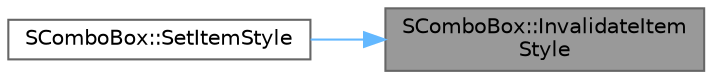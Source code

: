 digraph "SComboBox::InvalidateItemStyle"
{
 // INTERACTIVE_SVG=YES
 // LATEX_PDF_SIZE
  bgcolor="transparent";
  edge [fontname=Helvetica,fontsize=10,labelfontname=Helvetica,labelfontsize=10];
  node [fontname=Helvetica,fontsize=10,shape=box,height=0.2,width=0.4];
  rankdir="RL";
  Node1 [id="Node000001",label="SComboBox::InvalidateItem\lStyle",height=0.2,width=0.4,color="gray40", fillcolor="grey60", style="filled", fontcolor="black",tooltip=" "];
  Node1 -> Node2 [id="edge1_Node000001_Node000002",dir="back",color="steelblue1",style="solid",tooltip=" "];
  Node2 [id="Node000002",label="SComboBox::SetItemStyle",height=0.2,width=0.4,color="grey40", fillcolor="white", style="filled",URL="$da/db2/classSComboBox.html#aa102d4091f7c8e65c3563f6b11a53fbd",tooltip=" "];
}
